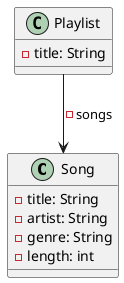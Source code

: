 @startuml

class Song {
    - title: String
    - artist: String
    - genre: String
    - length: int
}

class Playlist {
    - title: String
}

Playlist --> Song: - songs

@enduml